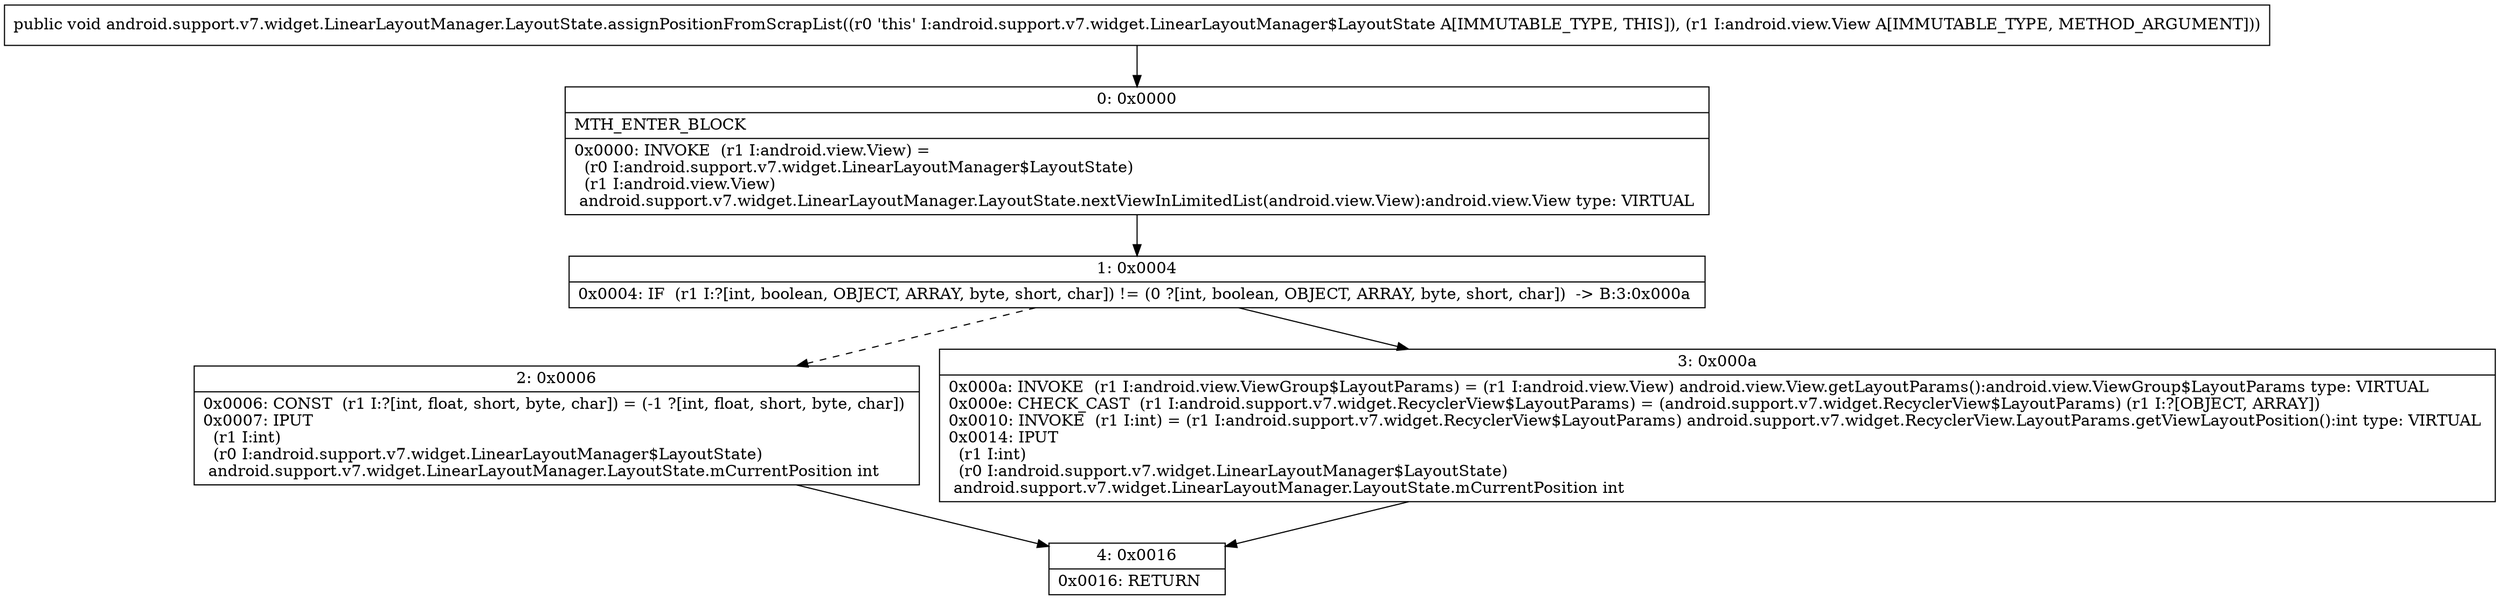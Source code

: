 digraph "CFG forandroid.support.v7.widget.LinearLayoutManager.LayoutState.assignPositionFromScrapList(Landroid\/view\/View;)V" {
Node_0 [shape=record,label="{0\:\ 0x0000|MTH_ENTER_BLOCK\l|0x0000: INVOKE  (r1 I:android.view.View) = \l  (r0 I:android.support.v7.widget.LinearLayoutManager$LayoutState)\l  (r1 I:android.view.View)\l android.support.v7.widget.LinearLayoutManager.LayoutState.nextViewInLimitedList(android.view.View):android.view.View type: VIRTUAL \l}"];
Node_1 [shape=record,label="{1\:\ 0x0004|0x0004: IF  (r1 I:?[int, boolean, OBJECT, ARRAY, byte, short, char]) != (0 ?[int, boolean, OBJECT, ARRAY, byte, short, char])  \-\> B:3:0x000a \l}"];
Node_2 [shape=record,label="{2\:\ 0x0006|0x0006: CONST  (r1 I:?[int, float, short, byte, char]) = (\-1 ?[int, float, short, byte, char]) \l0x0007: IPUT  \l  (r1 I:int)\l  (r0 I:android.support.v7.widget.LinearLayoutManager$LayoutState)\l android.support.v7.widget.LinearLayoutManager.LayoutState.mCurrentPosition int \l}"];
Node_3 [shape=record,label="{3\:\ 0x000a|0x000a: INVOKE  (r1 I:android.view.ViewGroup$LayoutParams) = (r1 I:android.view.View) android.view.View.getLayoutParams():android.view.ViewGroup$LayoutParams type: VIRTUAL \l0x000e: CHECK_CAST  (r1 I:android.support.v7.widget.RecyclerView$LayoutParams) = (android.support.v7.widget.RecyclerView$LayoutParams) (r1 I:?[OBJECT, ARRAY]) \l0x0010: INVOKE  (r1 I:int) = (r1 I:android.support.v7.widget.RecyclerView$LayoutParams) android.support.v7.widget.RecyclerView.LayoutParams.getViewLayoutPosition():int type: VIRTUAL \l0x0014: IPUT  \l  (r1 I:int)\l  (r0 I:android.support.v7.widget.LinearLayoutManager$LayoutState)\l android.support.v7.widget.LinearLayoutManager.LayoutState.mCurrentPosition int \l}"];
Node_4 [shape=record,label="{4\:\ 0x0016|0x0016: RETURN   \l}"];
MethodNode[shape=record,label="{public void android.support.v7.widget.LinearLayoutManager.LayoutState.assignPositionFromScrapList((r0 'this' I:android.support.v7.widget.LinearLayoutManager$LayoutState A[IMMUTABLE_TYPE, THIS]), (r1 I:android.view.View A[IMMUTABLE_TYPE, METHOD_ARGUMENT])) }"];
MethodNode -> Node_0;
Node_0 -> Node_1;
Node_1 -> Node_2[style=dashed];
Node_1 -> Node_3;
Node_2 -> Node_4;
Node_3 -> Node_4;
}

